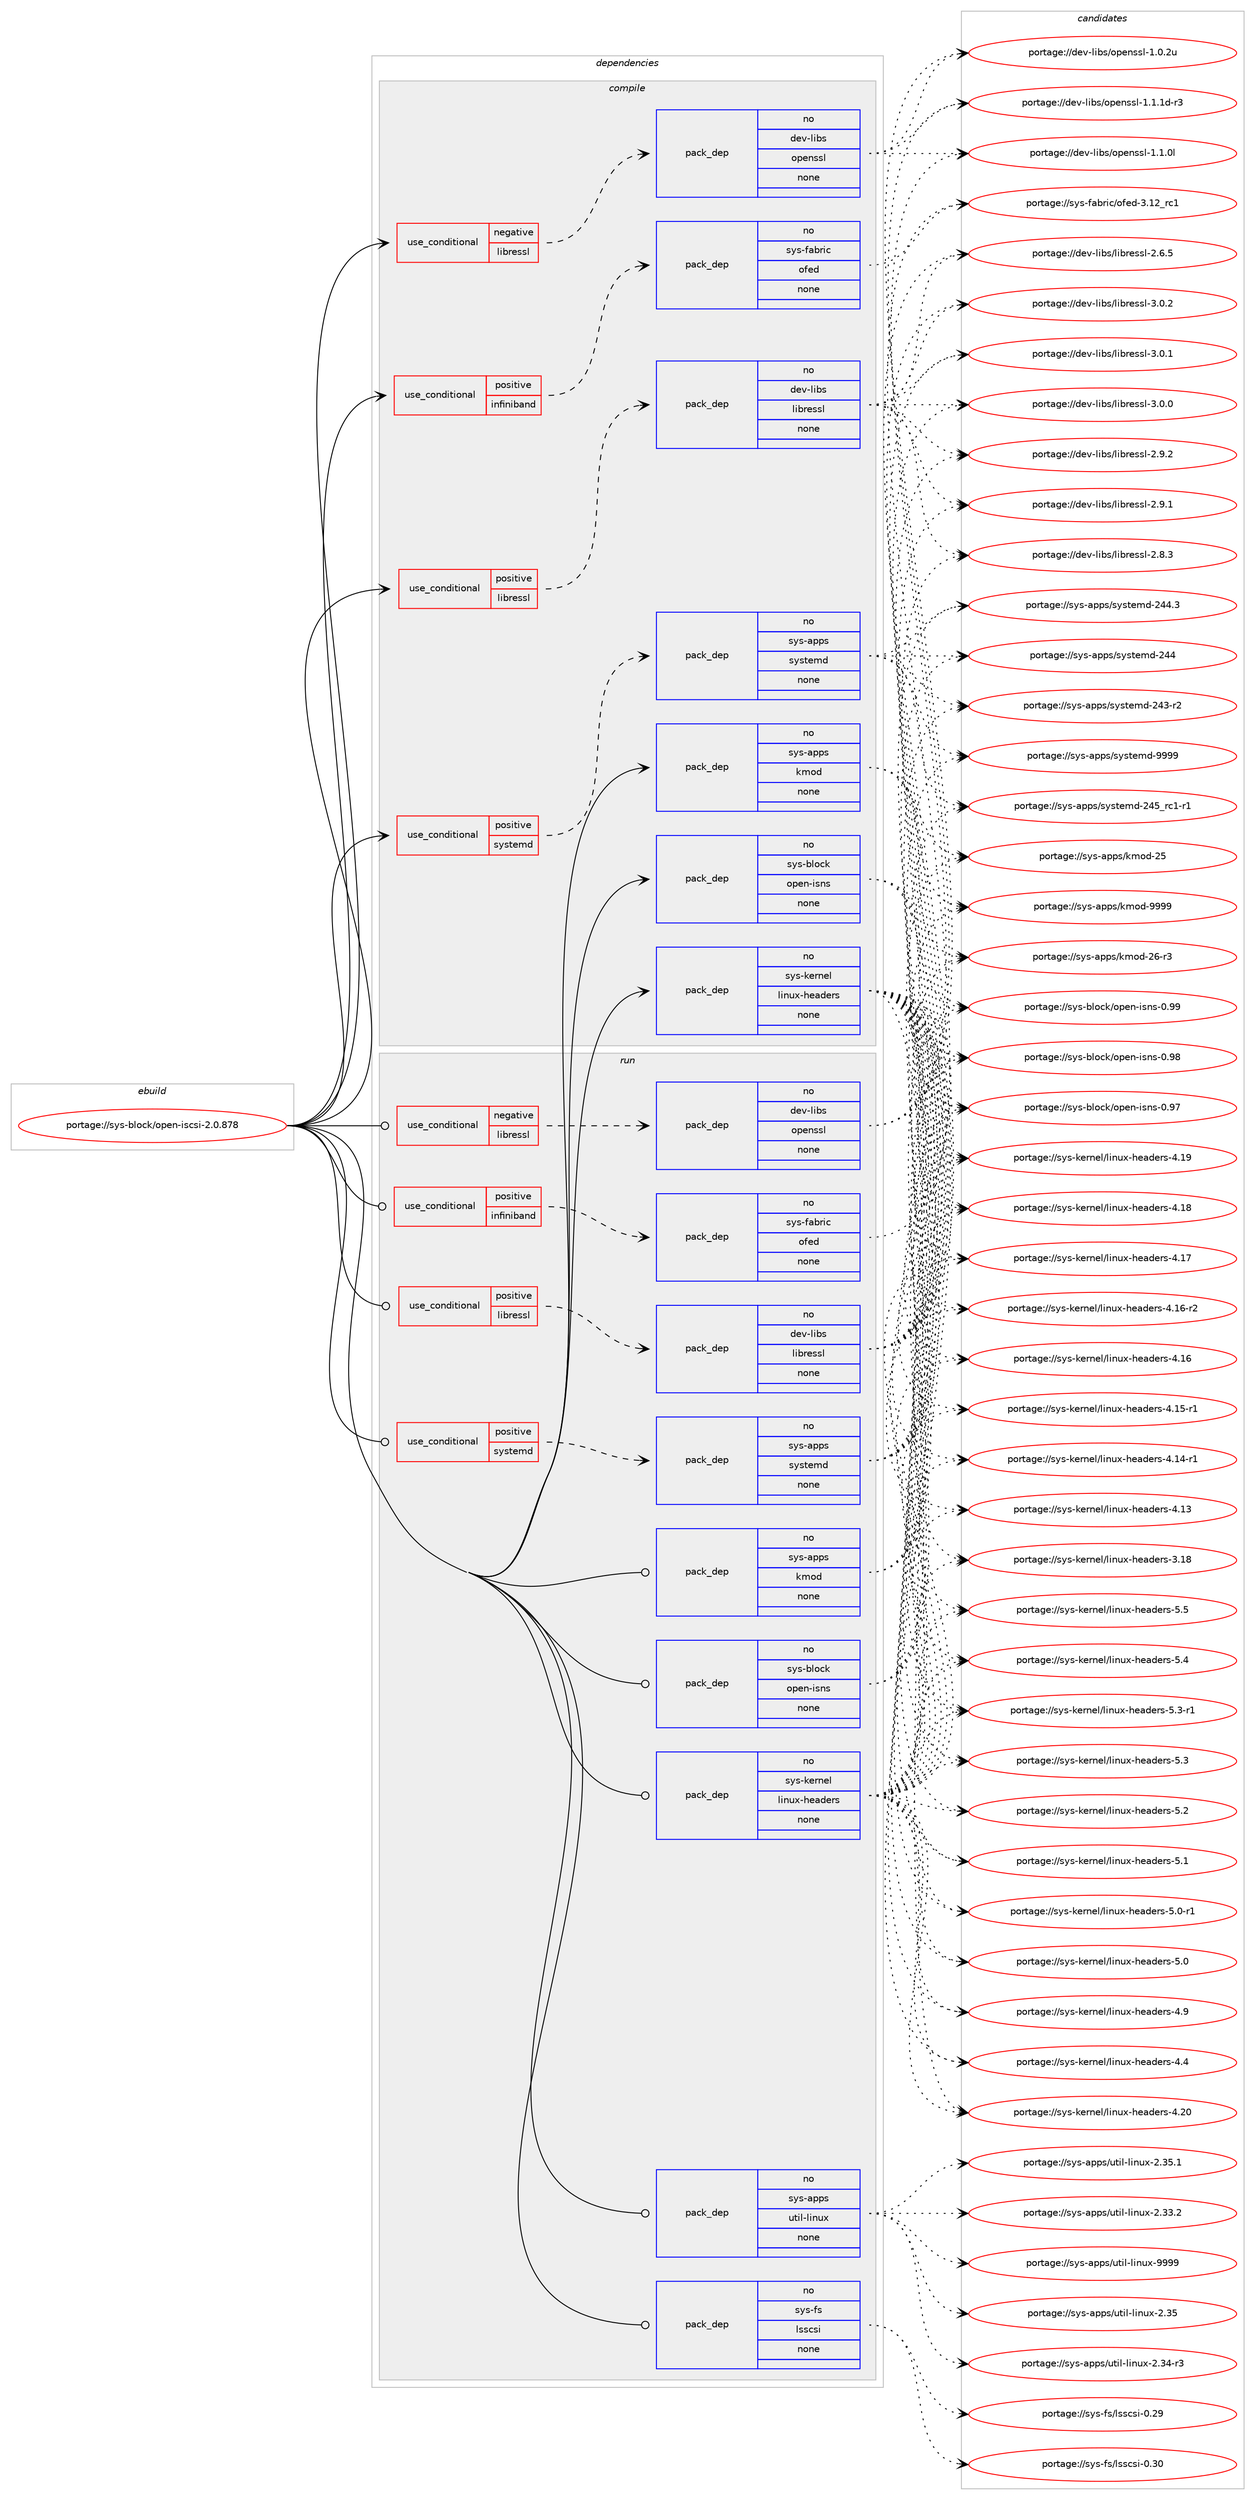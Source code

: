 digraph prolog {

# *************
# Graph options
# *************

newrank=true;
concentrate=true;
compound=true;
graph [rankdir=LR,fontname=Helvetica,fontsize=10,ranksep=1.5];#, ranksep=2.5, nodesep=0.2];
edge  [arrowhead=vee];
node  [fontname=Helvetica,fontsize=10];

# **********
# The ebuild
# **********

subgraph cluster_leftcol {
color=gray;
rank=same;
label=<<i>ebuild</i>>;
id [label="portage://sys-block/open-iscsi-2.0.878", color=red, width=4, href="../sys-block/open-iscsi-2.0.878.svg"];
}

# ****************
# The dependencies
# ****************

subgraph cluster_midcol {
color=gray;
label=<<i>dependencies</i>>;
subgraph cluster_compile {
fillcolor="#eeeeee";
style=filled;
label=<<i>compile</i>>;
subgraph cond11556 {
dependency56316 [label=<<TABLE BORDER="0" CELLBORDER="1" CELLSPACING="0" CELLPADDING="4"><TR><TD ROWSPAN="3" CELLPADDING="10">use_conditional</TD></TR><TR><TD>negative</TD></TR><TR><TD>libressl</TD></TR></TABLE>>, shape=none, color=red];
subgraph pack43555 {
dependency56317 [label=<<TABLE BORDER="0" CELLBORDER="1" CELLSPACING="0" CELLPADDING="4" WIDTH="220"><TR><TD ROWSPAN="6" CELLPADDING="30">pack_dep</TD></TR><TR><TD WIDTH="110">no</TD></TR><TR><TD>dev-libs</TD></TR><TR><TD>openssl</TD></TR><TR><TD>none</TD></TR><TR><TD></TD></TR></TABLE>>, shape=none, color=blue];
}
dependency56316:e -> dependency56317:w [weight=20,style="dashed",arrowhead="vee"];
}
id:e -> dependency56316:w [weight=20,style="solid",arrowhead="vee"];
subgraph cond11557 {
dependency56318 [label=<<TABLE BORDER="0" CELLBORDER="1" CELLSPACING="0" CELLPADDING="4"><TR><TD ROWSPAN="3" CELLPADDING="10">use_conditional</TD></TR><TR><TD>positive</TD></TR><TR><TD>infiniband</TD></TR></TABLE>>, shape=none, color=red];
subgraph pack43556 {
dependency56319 [label=<<TABLE BORDER="0" CELLBORDER="1" CELLSPACING="0" CELLPADDING="4" WIDTH="220"><TR><TD ROWSPAN="6" CELLPADDING="30">pack_dep</TD></TR><TR><TD WIDTH="110">no</TD></TR><TR><TD>sys-fabric</TD></TR><TR><TD>ofed</TD></TR><TR><TD>none</TD></TR><TR><TD></TD></TR></TABLE>>, shape=none, color=blue];
}
dependency56318:e -> dependency56319:w [weight=20,style="dashed",arrowhead="vee"];
}
id:e -> dependency56318:w [weight=20,style="solid",arrowhead="vee"];
subgraph cond11558 {
dependency56320 [label=<<TABLE BORDER="0" CELLBORDER="1" CELLSPACING="0" CELLPADDING="4"><TR><TD ROWSPAN="3" CELLPADDING="10">use_conditional</TD></TR><TR><TD>positive</TD></TR><TR><TD>libressl</TD></TR></TABLE>>, shape=none, color=red];
subgraph pack43557 {
dependency56321 [label=<<TABLE BORDER="0" CELLBORDER="1" CELLSPACING="0" CELLPADDING="4" WIDTH="220"><TR><TD ROWSPAN="6" CELLPADDING="30">pack_dep</TD></TR><TR><TD WIDTH="110">no</TD></TR><TR><TD>dev-libs</TD></TR><TR><TD>libressl</TD></TR><TR><TD>none</TD></TR><TR><TD></TD></TR></TABLE>>, shape=none, color=blue];
}
dependency56320:e -> dependency56321:w [weight=20,style="dashed",arrowhead="vee"];
}
id:e -> dependency56320:w [weight=20,style="solid",arrowhead="vee"];
subgraph cond11559 {
dependency56322 [label=<<TABLE BORDER="0" CELLBORDER="1" CELLSPACING="0" CELLPADDING="4"><TR><TD ROWSPAN="3" CELLPADDING="10">use_conditional</TD></TR><TR><TD>positive</TD></TR><TR><TD>systemd</TD></TR></TABLE>>, shape=none, color=red];
subgraph pack43558 {
dependency56323 [label=<<TABLE BORDER="0" CELLBORDER="1" CELLSPACING="0" CELLPADDING="4" WIDTH="220"><TR><TD ROWSPAN="6" CELLPADDING="30">pack_dep</TD></TR><TR><TD WIDTH="110">no</TD></TR><TR><TD>sys-apps</TD></TR><TR><TD>systemd</TD></TR><TR><TD>none</TD></TR><TR><TD></TD></TR></TABLE>>, shape=none, color=blue];
}
dependency56322:e -> dependency56323:w [weight=20,style="dashed",arrowhead="vee"];
}
id:e -> dependency56322:w [weight=20,style="solid",arrowhead="vee"];
subgraph pack43559 {
dependency56324 [label=<<TABLE BORDER="0" CELLBORDER="1" CELLSPACING="0" CELLPADDING="4" WIDTH="220"><TR><TD ROWSPAN="6" CELLPADDING="30">pack_dep</TD></TR><TR><TD WIDTH="110">no</TD></TR><TR><TD>sys-apps</TD></TR><TR><TD>kmod</TD></TR><TR><TD>none</TD></TR><TR><TD></TD></TR></TABLE>>, shape=none, color=blue];
}
id:e -> dependency56324:w [weight=20,style="solid",arrowhead="vee"];
subgraph pack43560 {
dependency56325 [label=<<TABLE BORDER="0" CELLBORDER="1" CELLSPACING="0" CELLPADDING="4" WIDTH="220"><TR><TD ROWSPAN="6" CELLPADDING="30">pack_dep</TD></TR><TR><TD WIDTH="110">no</TD></TR><TR><TD>sys-block</TD></TR><TR><TD>open-isns</TD></TR><TR><TD>none</TD></TR><TR><TD></TD></TR></TABLE>>, shape=none, color=blue];
}
id:e -> dependency56325:w [weight=20,style="solid",arrowhead="vee"];
subgraph pack43561 {
dependency56326 [label=<<TABLE BORDER="0" CELLBORDER="1" CELLSPACING="0" CELLPADDING="4" WIDTH="220"><TR><TD ROWSPAN="6" CELLPADDING="30">pack_dep</TD></TR><TR><TD WIDTH="110">no</TD></TR><TR><TD>sys-kernel</TD></TR><TR><TD>linux-headers</TD></TR><TR><TD>none</TD></TR><TR><TD></TD></TR></TABLE>>, shape=none, color=blue];
}
id:e -> dependency56326:w [weight=20,style="solid",arrowhead="vee"];
}
subgraph cluster_compileandrun {
fillcolor="#eeeeee";
style=filled;
label=<<i>compile and run</i>>;
}
subgraph cluster_run {
fillcolor="#eeeeee";
style=filled;
label=<<i>run</i>>;
subgraph cond11560 {
dependency56327 [label=<<TABLE BORDER="0" CELLBORDER="1" CELLSPACING="0" CELLPADDING="4"><TR><TD ROWSPAN="3" CELLPADDING="10">use_conditional</TD></TR><TR><TD>negative</TD></TR><TR><TD>libressl</TD></TR></TABLE>>, shape=none, color=red];
subgraph pack43562 {
dependency56328 [label=<<TABLE BORDER="0" CELLBORDER="1" CELLSPACING="0" CELLPADDING="4" WIDTH="220"><TR><TD ROWSPAN="6" CELLPADDING="30">pack_dep</TD></TR><TR><TD WIDTH="110">no</TD></TR><TR><TD>dev-libs</TD></TR><TR><TD>openssl</TD></TR><TR><TD>none</TD></TR><TR><TD></TD></TR></TABLE>>, shape=none, color=blue];
}
dependency56327:e -> dependency56328:w [weight=20,style="dashed",arrowhead="vee"];
}
id:e -> dependency56327:w [weight=20,style="solid",arrowhead="odot"];
subgraph cond11561 {
dependency56329 [label=<<TABLE BORDER="0" CELLBORDER="1" CELLSPACING="0" CELLPADDING="4"><TR><TD ROWSPAN="3" CELLPADDING="10">use_conditional</TD></TR><TR><TD>positive</TD></TR><TR><TD>infiniband</TD></TR></TABLE>>, shape=none, color=red];
subgraph pack43563 {
dependency56330 [label=<<TABLE BORDER="0" CELLBORDER="1" CELLSPACING="0" CELLPADDING="4" WIDTH="220"><TR><TD ROWSPAN="6" CELLPADDING="30">pack_dep</TD></TR><TR><TD WIDTH="110">no</TD></TR><TR><TD>sys-fabric</TD></TR><TR><TD>ofed</TD></TR><TR><TD>none</TD></TR><TR><TD></TD></TR></TABLE>>, shape=none, color=blue];
}
dependency56329:e -> dependency56330:w [weight=20,style="dashed",arrowhead="vee"];
}
id:e -> dependency56329:w [weight=20,style="solid",arrowhead="odot"];
subgraph cond11562 {
dependency56331 [label=<<TABLE BORDER="0" CELLBORDER="1" CELLSPACING="0" CELLPADDING="4"><TR><TD ROWSPAN="3" CELLPADDING="10">use_conditional</TD></TR><TR><TD>positive</TD></TR><TR><TD>libressl</TD></TR></TABLE>>, shape=none, color=red];
subgraph pack43564 {
dependency56332 [label=<<TABLE BORDER="0" CELLBORDER="1" CELLSPACING="0" CELLPADDING="4" WIDTH="220"><TR><TD ROWSPAN="6" CELLPADDING="30">pack_dep</TD></TR><TR><TD WIDTH="110">no</TD></TR><TR><TD>dev-libs</TD></TR><TR><TD>libressl</TD></TR><TR><TD>none</TD></TR><TR><TD></TD></TR></TABLE>>, shape=none, color=blue];
}
dependency56331:e -> dependency56332:w [weight=20,style="dashed",arrowhead="vee"];
}
id:e -> dependency56331:w [weight=20,style="solid",arrowhead="odot"];
subgraph cond11563 {
dependency56333 [label=<<TABLE BORDER="0" CELLBORDER="1" CELLSPACING="0" CELLPADDING="4"><TR><TD ROWSPAN="3" CELLPADDING="10">use_conditional</TD></TR><TR><TD>positive</TD></TR><TR><TD>systemd</TD></TR></TABLE>>, shape=none, color=red];
subgraph pack43565 {
dependency56334 [label=<<TABLE BORDER="0" CELLBORDER="1" CELLSPACING="0" CELLPADDING="4" WIDTH="220"><TR><TD ROWSPAN="6" CELLPADDING="30">pack_dep</TD></TR><TR><TD WIDTH="110">no</TD></TR><TR><TD>sys-apps</TD></TR><TR><TD>systemd</TD></TR><TR><TD>none</TD></TR><TR><TD></TD></TR></TABLE>>, shape=none, color=blue];
}
dependency56333:e -> dependency56334:w [weight=20,style="dashed",arrowhead="vee"];
}
id:e -> dependency56333:w [weight=20,style="solid",arrowhead="odot"];
subgraph pack43566 {
dependency56335 [label=<<TABLE BORDER="0" CELLBORDER="1" CELLSPACING="0" CELLPADDING="4" WIDTH="220"><TR><TD ROWSPAN="6" CELLPADDING="30">pack_dep</TD></TR><TR><TD WIDTH="110">no</TD></TR><TR><TD>sys-apps</TD></TR><TR><TD>kmod</TD></TR><TR><TD>none</TD></TR><TR><TD></TD></TR></TABLE>>, shape=none, color=blue];
}
id:e -> dependency56335:w [weight=20,style="solid",arrowhead="odot"];
subgraph pack43567 {
dependency56336 [label=<<TABLE BORDER="0" CELLBORDER="1" CELLSPACING="0" CELLPADDING="4" WIDTH="220"><TR><TD ROWSPAN="6" CELLPADDING="30">pack_dep</TD></TR><TR><TD WIDTH="110">no</TD></TR><TR><TD>sys-apps</TD></TR><TR><TD>util-linux</TD></TR><TR><TD>none</TD></TR><TR><TD></TD></TR></TABLE>>, shape=none, color=blue];
}
id:e -> dependency56336:w [weight=20,style="solid",arrowhead="odot"];
subgraph pack43568 {
dependency56337 [label=<<TABLE BORDER="0" CELLBORDER="1" CELLSPACING="0" CELLPADDING="4" WIDTH="220"><TR><TD ROWSPAN="6" CELLPADDING="30">pack_dep</TD></TR><TR><TD WIDTH="110">no</TD></TR><TR><TD>sys-block</TD></TR><TR><TD>open-isns</TD></TR><TR><TD>none</TD></TR><TR><TD></TD></TR></TABLE>>, shape=none, color=blue];
}
id:e -> dependency56337:w [weight=20,style="solid",arrowhead="odot"];
subgraph pack43569 {
dependency56338 [label=<<TABLE BORDER="0" CELLBORDER="1" CELLSPACING="0" CELLPADDING="4" WIDTH="220"><TR><TD ROWSPAN="6" CELLPADDING="30">pack_dep</TD></TR><TR><TD WIDTH="110">no</TD></TR><TR><TD>sys-fs</TD></TR><TR><TD>lsscsi</TD></TR><TR><TD>none</TD></TR><TR><TD></TD></TR></TABLE>>, shape=none, color=blue];
}
id:e -> dependency56338:w [weight=20,style="solid",arrowhead="odot"];
subgraph pack43570 {
dependency56339 [label=<<TABLE BORDER="0" CELLBORDER="1" CELLSPACING="0" CELLPADDING="4" WIDTH="220"><TR><TD ROWSPAN="6" CELLPADDING="30">pack_dep</TD></TR><TR><TD WIDTH="110">no</TD></TR><TR><TD>sys-kernel</TD></TR><TR><TD>linux-headers</TD></TR><TR><TD>none</TD></TR><TR><TD></TD></TR></TABLE>>, shape=none, color=blue];
}
id:e -> dependency56339:w [weight=20,style="solid",arrowhead="odot"];
}
}

# **************
# The candidates
# **************

subgraph cluster_choices {
rank=same;
color=gray;
label=<<i>candidates</i>>;

subgraph choice43555 {
color=black;
nodesep=1;
choice1001011184510810598115471111121011101151151084549464946491004511451 [label="portage://dev-libs/openssl-1.1.1d-r3", color=red, width=4,href="../dev-libs/openssl-1.1.1d-r3.svg"];
choice100101118451081059811547111112101110115115108454946494648108 [label="portage://dev-libs/openssl-1.1.0l", color=red, width=4,href="../dev-libs/openssl-1.1.0l.svg"];
choice100101118451081059811547111112101110115115108454946484650117 [label="portage://dev-libs/openssl-1.0.2u", color=red, width=4,href="../dev-libs/openssl-1.0.2u.svg"];
dependency56317:e -> choice1001011184510810598115471111121011101151151084549464946491004511451:w [style=dotted,weight="100"];
dependency56317:e -> choice100101118451081059811547111112101110115115108454946494648108:w [style=dotted,weight="100"];
dependency56317:e -> choice100101118451081059811547111112101110115115108454946484650117:w [style=dotted,weight="100"];
}
subgraph choice43556 {
color=black;
nodesep=1;
choice11512111545102979811410599471111021011004551464950951149949 [label="portage://sys-fabric/ofed-3.12_rc1", color=red, width=4,href="../sys-fabric/ofed-3.12_rc1.svg"];
dependency56319:e -> choice11512111545102979811410599471111021011004551464950951149949:w [style=dotted,weight="100"];
}
subgraph choice43557 {
color=black;
nodesep=1;
choice10010111845108105981154710810598114101115115108455146484650 [label="portage://dev-libs/libressl-3.0.2", color=red, width=4,href="../dev-libs/libressl-3.0.2.svg"];
choice10010111845108105981154710810598114101115115108455146484649 [label="portage://dev-libs/libressl-3.0.1", color=red, width=4,href="../dev-libs/libressl-3.0.1.svg"];
choice10010111845108105981154710810598114101115115108455146484648 [label="portage://dev-libs/libressl-3.0.0", color=red, width=4,href="../dev-libs/libressl-3.0.0.svg"];
choice10010111845108105981154710810598114101115115108455046574650 [label="portage://dev-libs/libressl-2.9.2", color=red, width=4,href="../dev-libs/libressl-2.9.2.svg"];
choice10010111845108105981154710810598114101115115108455046574649 [label="portage://dev-libs/libressl-2.9.1", color=red, width=4,href="../dev-libs/libressl-2.9.1.svg"];
choice10010111845108105981154710810598114101115115108455046564651 [label="portage://dev-libs/libressl-2.8.3", color=red, width=4,href="../dev-libs/libressl-2.8.3.svg"];
choice10010111845108105981154710810598114101115115108455046544653 [label="portage://dev-libs/libressl-2.6.5", color=red, width=4,href="../dev-libs/libressl-2.6.5.svg"];
dependency56321:e -> choice10010111845108105981154710810598114101115115108455146484650:w [style=dotted,weight="100"];
dependency56321:e -> choice10010111845108105981154710810598114101115115108455146484649:w [style=dotted,weight="100"];
dependency56321:e -> choice10010111845108105981154710810598114101115115108455146484648:w [style=dotted,weight="100"];
dependency56321:e -> choice10010111845108105981154710810598114101115115108455046574650:w [style=dotted,weight="100"];
dependency56321:e -> choice10010111845108105981154710810598114101115115108455046574649:w [style=dotted,weight="100"];
dependency56321:e -> choice10010111845108105981154710810598114101115115108455046564651:w [style=dotted,weight="100"];
dependency56321:e -> choice10010111845108105981154710810598114101115115108455046544653:w [style=dotted,weight="100"];
}
subgraph choice43558 {
color=black;
nodesep=1;
choice1151211154597112112115471151211151161011091004557575757 [label="portage://sys-apps/systemd-9999", color=red, width=4,href="../sys-apps/systemd-9999.svg"];
choice115121115459711211211547115121115116101109100455052539511499494511449 [label="portage://sys-apps/systemd-245_rc1-r1", color=red, width=4,href="../sys-apps/systemd-245_rc1-r1.svg"];
choice115121115459711211211547115121115116101109100455052524651 [label="portage://sys-apps/systemd-244.3", color=red, width=4,href="../sys-apps/systemd-244.3.svg"];
choice11512111545971121121154711512111511610110910045505252 [label="portage://sys-apps/systemd-244", color=red, width=4,href="../sys-apps/systemd-244.svg"];
choice115121115459711211211547115121115116101109100455052514511450 [label="portage://sys-apps/systemd-243-r2", color=red, width=4,href="../sys-apps/systemd-243-r2.svg"];
dependency56323:e -> choice1151211154597112112115471151211151161011091004557575757:w [style=dotted,weight="100"];
dependency56323:e -> choice115121115459711211211547115121115116101109100455052539511499494511449:w [style=dotted,weight="100"];
dependency56323:e -> choice115121115459711211211547115121115116101109100455052524651:w [style=dotted,weight="100"];
dependency56323:e -> choice11512111545971121121154711512111511610110910045505252:w [style=dotted,weight="100"];
dependency56323:e -> choice115121115459711211211547115121115116101109100455052514511450:w [style=dotted,weight="100"];
}
subgraph choice43559 {
color=black;
nodesep=1;
choice1151211154597112112115471071091111004557575757 [label="portage://sys-apps/kmod-9999", color=red, width=4,href="../sys-apps/kmod-9999.svg"];
choice1151211154597112112115471071091111004550544511451 [label="portage://sys-apps/kmod-26-r3", color=red, width=4,href="../sys-apps/kmod-26-r3.svg"];
choice115121115459711211211547107109111100455053 [label="portage://sys-apps/kmod-25", color=red, width=4,href="../sys-apps/kmod-25.svg"];
dependency56324:e -> choice1151211154597112112115471071091111004557575757:w [style=dotted,weight="100"];
dependency56324:e -> choice1151211154597112112115471071091111004550544511451:w [style=dotted,weight="100"];
dependency56324:e -> choice115121115459711211211547107109111100455053:w [style=dotted,weight="100"];
}
subgraph choice43560 {
color=black;
nodesep=1;
choice11512111545981081119910747111112101110451051151101154548465757 [label="portage://sys-block/open-isns-0.99", color=red, width=4,href="../sys-block/open-isns-0.99.svg"];
choice11512111545981081119910747111112101110451051151101154548465756 [label="portage://sys-block/open-isns-0.98", color=red, width=4,href="../sys-block/open-isns-0.98.svg"];
choice11512111545981081119910747111112101110451051151101154548465755 [label="portage://sys-block/open-isns-0.97", color=red, width=4,href="../sys-block/open-isns-0.97.svg"];
dependency56325:e -> choice11512111545981081119910747111112101110451051151101154548465757:w [style=dotted,weight="100"];
dependency56325:e -> choice11512111545981081119910747111112101110451051151101154548465756:w [style=dotted,weight="100"];
dependency56325:e -> choice11512111545981081119910747111112101110451051151101154548465755:w [style=dotted,weight="100"];
}
subgraph choice43561 {
color=black;
nodesep=1;
choice1151211154510710111411010110847108105110117120451041019710010111411545534653 [label="portage://sys-kernel/linux-headers-5.5", color=red, width=4,href="../sys-kernel/linux-headers-5.5.svg"];
choice1151211154510710111411010110847108105110117120451041019710010111411545534652 [label="portage://sys-kernel/linux-headers-5.4", color=red, width=4,href="../sys-kernel/linux-headers-5.4.svg"];
choice11512111545107101114110101108471081051101171204510410197100101114115455346514511449 [label="portage://sys-kernel/linux-headers-5.3-r1", color=red, width=4,href="../sys-kernel/linux-headers-5.3-r1.svg"];
choice1151211154510710111411010110847108105110117120451041019710010111411545534651 [label="portage://sys-kernel/linux-headers-5.3", color=red, width=4,href="../sys-kernel/linux-headers-5.3.svg"];
choice1151211154510710111411010110847108105110117120451041019710010111411545534650 [label="portage://sys-kernel/linux-headers-5.2", color=red, width=4,href="../sys-kernel/linux-headers-5.2.svg"];
choice1151211154510710111411010110847108105110117120451041019710010111411545534649 [label="portage://sys-kernel/linux-headers-5.1", color=red, width=4,href="../sys-kernel/linux-headers-5.1.svg"];
choice11512111545107101114110101108471081051101171204510410197100101114115455346484511449 [label="portage://sys-kernel/linux-headers-5.0-r1", color=red, width=4,href="../sys-kernel/linux-headers-5.0-r1.svg"];
choice1151211154510710111411010110847108105110117120451041019710010111411545534648 [label="portage://sys-kernel/linux-headers-5.0", color=red, width=4,href="../sys-kernel/linux-headers-5.0.svg"];
choice1151211154510710111411010110847108105110117120451041019710010111411545524657 [label="portage://sys-kernel/linux-headers-4.9", color=red, width=4,href="../sys-kernel/linux-headers-4.9.svg"];
choice1151211154510710111411010110847108105110117120451041019710010111411545524652 [label="portage://sys-kernel/linux-headers-4.4", color=red, width=4,href="../sys-kernel/linux-headers-4.4.svg"];
choice115121115451071011141101011084710810511011712045104101971001011141154552465048 [label="portage://sys-kernel/linux-headers-4.20", color=red, width=4,href="../sys-kernel/linux-headers-4.20.svg"];
choice115121115451071011141101011084710810511011712045104101971001011141154552464957 [label="portage://sys-kernel/linux-headers-4.19", color=red, width=4,href="../sys-kernel/linux-headers-4.19.svg"];
choice115121115451071011141101011084710810511011712045104101971001011141154552464956 [label="portage://sys-kernel/linux-headers-4.18", color=red, width=4,href="../sys-kernel/linux-headers-4.18.svg"];
choice115121115451071011141101011084710810511011712045104101971001011141154552464955 [label="portage://sys-kernel/linux-headers-4.17", color=red, width=4,href="../sys-kernel/linux-headers-4.17.svg"];
choice1151211154510710111411010110847108105110117120451041019710010111411545524649544511450 [label="portage://sys-kernel/linux-headers-4.16-r2", color=red, width=4,href="../sys-kernel/linux-headers-4.16-r2.svg"];
choice115121115451071011141101011084710810511011712045104101971001011141154552464954 [label="portage://sys-kernel/linux-headers-4.16", color=red, width=4,href="../sys-kernel/linux-headers-4.16.svg"];
choice1151211154510710111411010110847108105110117120451041019710010111411545524649534511449 [label="portage://sys-kernel/linux-headers-4.15-r1", color=red, width=4,href="../sys-kernel/linux-headers-4.15-r1.svg"];
choice1151211154510710111411010110847108105110117120451041019710010111411545524649524511449 [label="portage://sys-kernel/linux-headers-4.14-r1", color=red, width=4,href="../sys-kernel/linux-headers-4.14-r1.svg"];
choice115121115451071011141101011084710810511011712045104101971001011141154552464951 [label="portage://sys-kernel/linux-headers-4.13", color=red, width=4,href="../sys-kernel/linux-headers-4.13.svg"];
choice115121115451071011141101011084710810511011712045104101971001011141154551464956 [label="portage://sys-kernel/linux-headers-3.18", color=red, width=4,href="../sys-kernel/linux-headers-3.18.svg"];
dependency56326:e -> choice1151211154510710111411010110847108105110117120451041019710010111411545534653:w [style=dotted,weight="100"];
dependency56326:e -> choice1151211154510710111411010110847108105110117120451041019710010111411545534652:w [style=dotted,weight="100"];
dependency56326:e -> choice11512111545107101114110101108471081051101171204510410197100101114115455346514511449:w [style=dotted,weight="100"];
dependency56326:e -> choice1151211154510710111411010110847108105110117120451041019710010111411545534651:w [style=dotted,weight="100"];
dependency56326:e -> choice1151211154510710111411010110847108105110117120451041019710010111411545534650:w [style=dotted,weight="100"];
dependency56326:e -> choice1151211154510710111411010110847108105110117120451041019710010111411545534649:w [style=dotted,weight="100"];
dependency56326:e -> choice11512111545107101114110101108471081051101171204510410197100101114115455346484511449:w [style=dotted,weight="100"];
dependency56326:e -> choice1151211154510710111411010110847108105110117120451041019710010111411545534648:w [style=dotted,weight="100"];
dependency56326:e -> choice1151211154510710111411010110847108105110117120451041019710010111411545524657:w [style=dotted,weight="100"];
dependency56326:e -> choice1151211154510710111411010110847108105110117120451041019710010111411545524652:w [style=dotted,weight="100"];
dependency56326:e -> choice115121115451071011141101011084710810511011712045104101971001011141154552465048:w [style=dotted,weight="100"];
dependency56326:e -> choice115121115451071011141101011084710810511011712045104101971001011141154552464957:w [style=dotted,weight="100"];
dependency56326:e -> choice115121115451071011141101011084710810511011712045104101971001011141154552464956:w [style=dotted,weight="100"];
dependency56326:e -> choice115121115451071011141101011084710810511011712045104101971001011141154552464955:w [style=dotted,weight="100"];
dependency56326:e -> choice1151211154510710111411010110847108105110117120451041019710010111411545524649544511450:w [style=dotted,weight="100"];
dependency56326:e -> choice115121115451071011141101011084710810511011712045104101971001011141154552464954:w [style=dotted,weight="100"];
dependency56326:e -> choice1151211154510710111411010110847108105110117120451041019710010111411545524649534511449:w [style=dotted,weight="100"];
dependency56326:e -> choice1151211154510710111411010110847108105110117120451041019710010111411545524649524511449:w [style=dotted,weight="100"];
dependency56326:e -> choice115121115451071011141101011084710810511011712045104101971001011141154552464951:w [style=dotted,weight="100"];
dependency56326:e -> choice115121115451071011141101011084710810511011712045104101971001011141154551464956:w [style=dotted,weight="100"];
}
subgraph choice43562 {
color=black;
nodesep=1;
choice1001011184510810598115471111121011101151151084549464946491004511451 [label="portage://dev-libs/openssl-1.1.1d-r3", color=red, width=4,href="../dev-libs/openssl-1.1.1d-r3.svg"];
choice100101118451081059811547111112101110115115108454946494648108 [label="portage://dev-libs/openssl-1.1.0l", color=red, width=4,href="../dev-libs/openssl-1.1.0l.svg"];
choice100101118451081059811547111112101110115115108454946484650117 [label="portage://dev-libs/openssl-1.0.2u", color=red, width=4,href="../dev-libs/openssl-1.0.2u.svg"];
dependency56328:e -> choice1001011184510810598115471111121011101151151084549464946491004511451:w [style=dotted,weight="100"];
dependency56328:e -> choice100101118451081059811547111112101110115115108454946494648108:w [style=dotted,weight="100"];
dependency56328:e -> choice100101118451081059811547111112101110115115108454946484650117:w [style=dotted,weight="100"];
}
subgraph choice43563 {
color=black;
nodesep=1;
choice11512111545102979811410599471111021011004551464950951149949 [label="portage://sys-fabric/ofed-3.12_rc1", color=red, width=4,href="../sys-fabric/ofed-3.12_rc1.svg"];
dependency56330:e -> choice11512111545102979811410599471111021011004551464950951149949:w [style=dotted,weight="100"];
}
subgraph choice43564 {
color=black;
nodesep=1;
choice10010111845108105981154710810598114101115115108455146484650 [label="portage://dev-libs/libressl-3.0.2", color=red, width=4,href="../dev-libs/libressl-3.0.2.svg"];
choice10010111845108105981154710810598114101115115108455146484649 [label="portage://dev-libs/libressl-3.0.1", color=red, width=4,href="../dev-libs/libressl-3.0.1.svg"];
choice10010111845108105981154710810598114101115115108455146484648 [label="portage://dev-libs/libressl-3.0.0", color=red, width=4,href="../dev-libs/libressl-3.0.0.svg"];
choice10010111845108105981154710810598114101115115108455046574650 [label="portage://dev-libs/libressl-2.9.2", color=red, width=4,href="../dev-libs/libressl-2.9.2.svg"];
choice10010111845108105981154710810598114101115115108455046574649 [label="portage://dev-libs/libressl-2.9.1", color=red, width=4,href="../dev-libs/libressl-2.9.1.svg"];
choice10010111845108105981154710810598114101115115108455046564651 [label="portage://dev-libs/libressl-2.8.3", color=red, width=4,href="../dev-libs/libressl-2.8.3.svg"];
choice10010111845108105981154710810598114101115115108455046544653 [label="portage://dev-libs/libressl-2.6.5", color=red, width=4,href="../dev-libs/libressl-2.6.5.svg"];
dependency56332:e -> choice10010111845108105981154710810598114101115115108455146484650:w [style=dotted,weight="100"];
dependency56332:e -> choice10010111845108105981154710810598114101115115108455146484649:w [style=dotted,weight="100"];
dependency56332:e -> choice10010111845108105981154710810598114101115115108455146484648:w [style=dotted,weight="100"];
dependency56332:e -> choice10010111845108105981154710810598114101115115108455046574650:w [style=dotted,weight="100"];
dependency56332:e -> choice10010111845108105981154710810598114101115115108455046574649:w [style=dotted,weight="100"];
dependency56332:e -> choice10010111845108105981154710810598114101115115108455046564651:w [style=dotted,weight="100"];
dependency56332:e -> choice10010111845108105981154710810598114101115115108455046544653:w [style=dotted,weight="100"];
}
subgraph choice43565 {
color=black;
nodesep=1;
choice1151211154597112112115471151211151161011091004557575757 [label="portage://sys-apps/systemd-9999", color=red, width=4,href="../sys-apps/systemd-9999.svg"];
choice115121115459711211211547115121115116101109100455052539511499494511449 [label="portage://sys-apps/systemd-245_rc1-r1", color=red, width=4,href="../sys-apps/systemd-245_rc1-r1.svg"];
choice115121115459711211211547115121115116101109100455052524651 [label="portage://sys-apps/systemd-244.3", color=red, width=4,href="../sys-apps/systemd-244.3.svg"];
choice11512111545971121121154711512111511610110910045505252 [label="portage://sys-apps/systemd-244", color=red, width=4,href="../sys-apps/systemd-244.svg"];
choice115121115459711211211547115121115116101109100455052514511450 [label="portage://sys-apps/systemd-243-r2", color=red, width=4,href="../sys-apps/systemd-243-r2.svg"];
dependency56334:e -> choice1151211154597112112115471151211151161011091004557575757:w [style=dotted,weight="100"];
dependency56334:e -> choice115121115459711211211547115121115116101109100455052539511499494511449:w [style=dotted,weight="100"];
dependency56334:e -> choice115121115459711211211547115121115116101109100455052524651:w [style=dotted,weight="100"];
dependency56334:e -> choice11512111545971121121154711512111511610110910045505252:w [style=dotted,weight="100"];
dependency56334:e -> choice115121115459711211211547115121115116101109100455052514511450:w [style=dotted,weight="100"];
}
subgraph choice43566 {
color=black;
nodesep=1;
choice1151211154597112112115471071091111004557575757 [label="portage://sys-apps/kmod-9999", color=red, width=4,href="../sys-apps/kmod-9999.svg"];
choice1151211154597112112115471071091111004550544511451 [label="portage://sys-apps/kmod-26-r3", color=red, width=4,href="../sys-apps/kmod-26-r3.svg"];
choice115121115459711211211547107109111100455053 [label="portage://sys-apps/kmod-25", color=red, width=4,href="../sys-apps/kmod-25.svg"];
dependency56335:e -> choice1151211154597112112115471071091111004557575757:w [style=dotted,weight="100"];
dependency56335:e -> choice1151211154597112112115471071091111004550544511451:w [style=dotted,weight="100"];
dependency56335:e -> choice115121115459711211211547107109111100455053:w [style=dotted,weight="100"];
}
subgraph choice43567 {
color=black;
nodesep=1;
choice115121115459711211211547117116105108451081051101171204557575757 [label="portage://sys-apps/util-linux-9999", color=red, width=4,href="../sys-apps/util-linux-9999.svg"];
choice1151211154597112112115471171161051084510810511011712045504651534649 [label="portage://sys-apps/util-linux-2.35.1", color=red, width=4,href="../sys-apps/util-linux-2.35.1.svg"];
choice115121115459711211211547117116105108451081051101171204550465153 [label="portage://sys-apps/util-linux-2.35", color=red, width=4,href="../sys-apps/util-linux-2.35.svg"];
choice1151211154597112112115471171161051084510810511011712045504651524511451 [label="portage://sys-apps/util-linux-2.34-r3", color=red, width=4,href="../sys-apps/util-linux-2.34-r3.svg"];
choice1151211154597112112115471171161051084510810511011712045504651514650 [label="portage://sys-apps/util-linux-2.33.2", color=red, width=4,href="../sys-apps/util-linux-2.33.2.svg"];
dependency56336:e -> choice115121115459711211211547117116105108451081051101171204557575757:w [style=dotted,weight="100"];
dependency56336:e -> choice1151211154597112112115471171161051084510810511011712045504651534649:w [style=dotted,weight="100"];
dependency56336:e -> choice115121115459711211211547117116105108451081051101171204550465153:w [style=dotted,weight="100"];
dependency56336:e -> choice1151211154597112112115471171161051084510810511011712045504651524511451:w [style=dotted,weight="100"];
dependency56336:e -> choice1151211154597112112115471171161051084510810511011712045504651514650:w [style=dotted,weight="100"];
}
subgraph choice43568 {
color=black;
nodesep=1;
choice11512111545981081119910747111112101110451051151101154548465757 [label="portage://sys-block/open-isns-0.99", color=red, width=4,href="../sys-block/open-isns-0.99.svg"];
choice11512111545981081119910747111112101110451051151101154548465756 [label="portage://sys-block/open-isns-0.98", color=red, width=4,href="../sys-block/open-isns-0.98.svg"];
choice11512111545981081119910747111112101110451051151101154548465755 [label="portage://sys-block/open-isns-0.97", color=red, width=4,href="../sys-block/open-isns-0.97.svg"];
dependency56337:e -> choice11512111545981081119910747111112101110451051151101154548465757:w [style=dotted,weight="100"];
dependency56337:e -> choice11512111545981081119910747111112101110451051151101154548465756:w [style=dotted,weight="100"];
dependency56337:e -> choice11512111545981081119910747111112101110451051151101154548465755:w [style=dotted,weight="100"];
}
subgraph choice43569 {
color=black;
nodesep=1;
choice1151211154510211547108115115991151054548465148 [label="portage://sys-fs/lsscsi-0.30", color=red, width=4,href="../sys-fs/lsscsi-0.30.svg"];
choice1151211154510211547108115115991151054548465057 [label="portage://sys-fs/lsscsi-0.29", color=red, width=4,href="../sys-fs/lsscsi-0.29.svg"];
dependency56338:e -> choice1151211154510211547108115115991151054548465148:w [style=dotted,weight="100"];
dependency56338:e -> choice1151211154510211547108115115991151054548465057:w [style=dotted,weight="100"];
}
subgraph choice43570 {
color=black;
nodesep=1;
choice1151211154510710111411010110847108105110117120451041019710010111411545534653 [label="portage://sys-kernel/linux-headers-5.5", color=red, width=4,href="../sys-kernel/linux-headers-5.5.svg"];
choice1151211154510710111411010110847108105110117120451041019710010111411545534652 [label="portage://sys-kernel/linux-headers-5.4", color=red, width=4,href="../sys-kernel/linux-headers-5.4.svg"];
choice11512111545107101114110101108471081051101171204510410197100101114115455346514511449 [label="portage://sys-kernel/linux-headers-5.3-r1", color=red, width=4,href="../sys-kernel/linux-headers-5.3-r1.svg"];
choice1151211154510710111411010110847108105110117120451041019710010111411545534651 [label="portage://sys-kernel/linux-headers-5.3", color=red, width=4,href="../sys-kernel/linux-headers-5.3.svg"];
choice1151211154510710111411010110847108105110117120451041019710010111411545534650 [label="portage://sys-kernel/linux-headers-5.2", color=red, width=4,href="../sys-kernel/linux-headers-5.2.svg"];
choice1151211154510710111411010110847108105110117120451041019710010111411545534649 [label="portage://sys-kernel/linux-headers-5.1", color=red, width=4,href="../sys-kernel/linux-headers-5.1.svg"];
choice11512111545107101114110101108471081051101171204510410197100101114115455346484511449 [label="portage://sys-kernel/linux-headers-5.0-r1", color=red, width=4,href="../sys-kernel/linux-headers-5.0-r1.svg"];
choice1151211154510710111411010110847108105110117120451041019710010111411545534648 [label="portage://sys-kernel/linux-headers-5.0", color=red, width=4,href="../sys-kernel/linux-headers-5.0.svg"];
choice1151211154510710111411010110847108105110117120451041019710010111411545524657 [label="portage://sys-kernel/linux-headers-4.9", color=red, width=4,href="../sys-kernel/linux-headers-4.9.svg"];
choice1151211154510710111411010110847108105110117120451041019710010111411545524652 [label="portage://sys-kernel/linux-headers-4.4", color=red, width=4,href="../sys-kernel/linux-headers-4.4.svg"];
choice115121115451071011141101011084710810511011712045104101971001011141154552465048 [label="portage://sys-kernel/linux-headers-4.20", color=red, width=4,href="../sys-kernel/linux-headers-4.20.svg"];
choice115121115451071011141101011084710810511011712045104101971001011141154552464957 [label="portage://sys-kernel/linux-headers-4.19", color=red, width=4,href="../sys-kernel/linux-headers-4.19.svg"];
choice115121115451071011141101011084710810511011712045104101971001011141154552464956 [label="portage://sys-kernel/linux-headers-4.18", color=red, width=4,href="../sys-kernel/linux-headers-4.18.svg"];
choice115121115451071011141101011084710810511011712045104101971001011141154552464955 [label="portage://sys-kernel/linux-headers-4.17", color=red, width=4,href="../sys-kernel/linux-headers-4.17.svg"];
choice1151211154510710111411010110847108105110117120451041019710010111411545524649544511450 [label="portage://sys-kernel/linux-headers-4.16-r2", color=red, width=4,href="../sys-kernel/linux-headers-4.16-r2.svg"];
choice115121115451071011141101011084710810511011712045104101971001011141154552464954 [label="portage://sys-kernel/linux-headers-4.16", color=red, width=4,href="../sys-kernel/linux-headers-4.16.svg"];
choice1151211154510710111411010110847108105110117120451041019710010111411545524649534511449 [label="portage://sys-kernel/linux-headers-4.15-r1", color=red, width=4,href="../sys-kernel/linux-headers-4.15-r1.svg"];
choice1151211154510710111411010110847108105110117120451041019710010111411545524649524511449 [label="portage://sys-kernel/linux-headers-4.14-r1", color=red, width=4,href="../sys-kernel/linux-headers-4.14-r1.svg"];
choice115121115451071011141101011084710810511011712045104101971001011141154552464951 [label="portage://sys-kernel/linux-headers-4.13", color=red, width=4,href="../sys-kernel/linux-headers-4.13.svg"];
choice115121115451071011141101011084710810511011712045104101971001011141154551464956 [label="portage://sys-kernel/linux-headers-3.18", color=red, width=4,href="../sys-kernel/linux-headers-3.18.svg"];
dependency56339:e -> choice1151211154510710111411010110847108105110117120451041019710010111411545534653:w [style=dotted,weight="100"];
dependency56339:e -> choice1151211154510710111411010110847108105110117120451041019710010111411545534652:w [style=dotted,weight="100"];
dependency56339:e -> choice11512111545107101114110101108471081051101171204510410197100101114115455346514511449:w [style=dotted,weight="100"];
dependency56339:e -> choice1151211154510710111411010110847108105110117120451041019710010111411545534651:w [style=dotted,weight="100"];
dependency56339:e -> choice1151211154510710111411010110847108105110117120451041019710010111411545534650:w [style=dotted,weight="100"];
dependency56339:e -> choice1151211154510710111411010110847108105110117120451041019710010111411545534649:w [style=dotted,weight="100"];
dependency56339:e -> choice11512111545107101114110101108471081051101171204510410197100101114115455346484511449:w [style=dotted,weight="100"];
dependency56339:e -> choice1151211154510710111411010110847108105110117120451041019710010111411545534648:w [style=dotted,weight="100"];
dependency56339:e -> choice1151211154510710111411010110847108105110117120451041019710010111411545524657:w [style=dotted,weight="100"];
dependency56339:e -> choice1151211154510710111411010110847108105110117120451041019710010111411545524652:w [style=dotted,weight="100"];
dependency56339:e -> choice115121115451071011141101011084710810511011712045104101971001011141154552465048:w [style=dotted,weight="100"];
dependency56339:e -> choice115121115451071011141101011084710810511011712045104101971001011141154552464957:w [style=dotted,weight="100"];
dependency56339:e -> choice115121115451071011141101011084710810511011712045104101971001011141154552464956:w [style=dotted,weight="100"];
dependency56339:e -> choice115121115451071011141101011084710810511011712045104101971001011141154552464955:w [style=dotted,weight="100"];
dependency56339:e -> choice1151211154510710111411010110847108105110117120451041019710010111411545524649544511450:w [style=dotted,weight="100"];
dependency56339:e -> choice115121115451071011141101011084710810511011712045104101971001011141154552464954:w [style=dotted,weight="100"];
dependency56339:e -> choice1151211154510710111411010110847108105110117120451041019710010111411545524649534511449:w [style=dotted,weight="100"];
dependency56339:e -> choice1151211154510710111411010110847108105110117120451041019710010111411545524649524511449:w [style=dotted,weight="100"];
dependency56339:e -> choice115121115451071011141101011084710810511011712045104101971001011141154552464951:w [style=dotted,weight="100"];
dependency56339:e -> choice115121115451071011141101011084710810511011712045104101971001011141154551464956:w [style=dotted,weight="100"];
}
}

}
